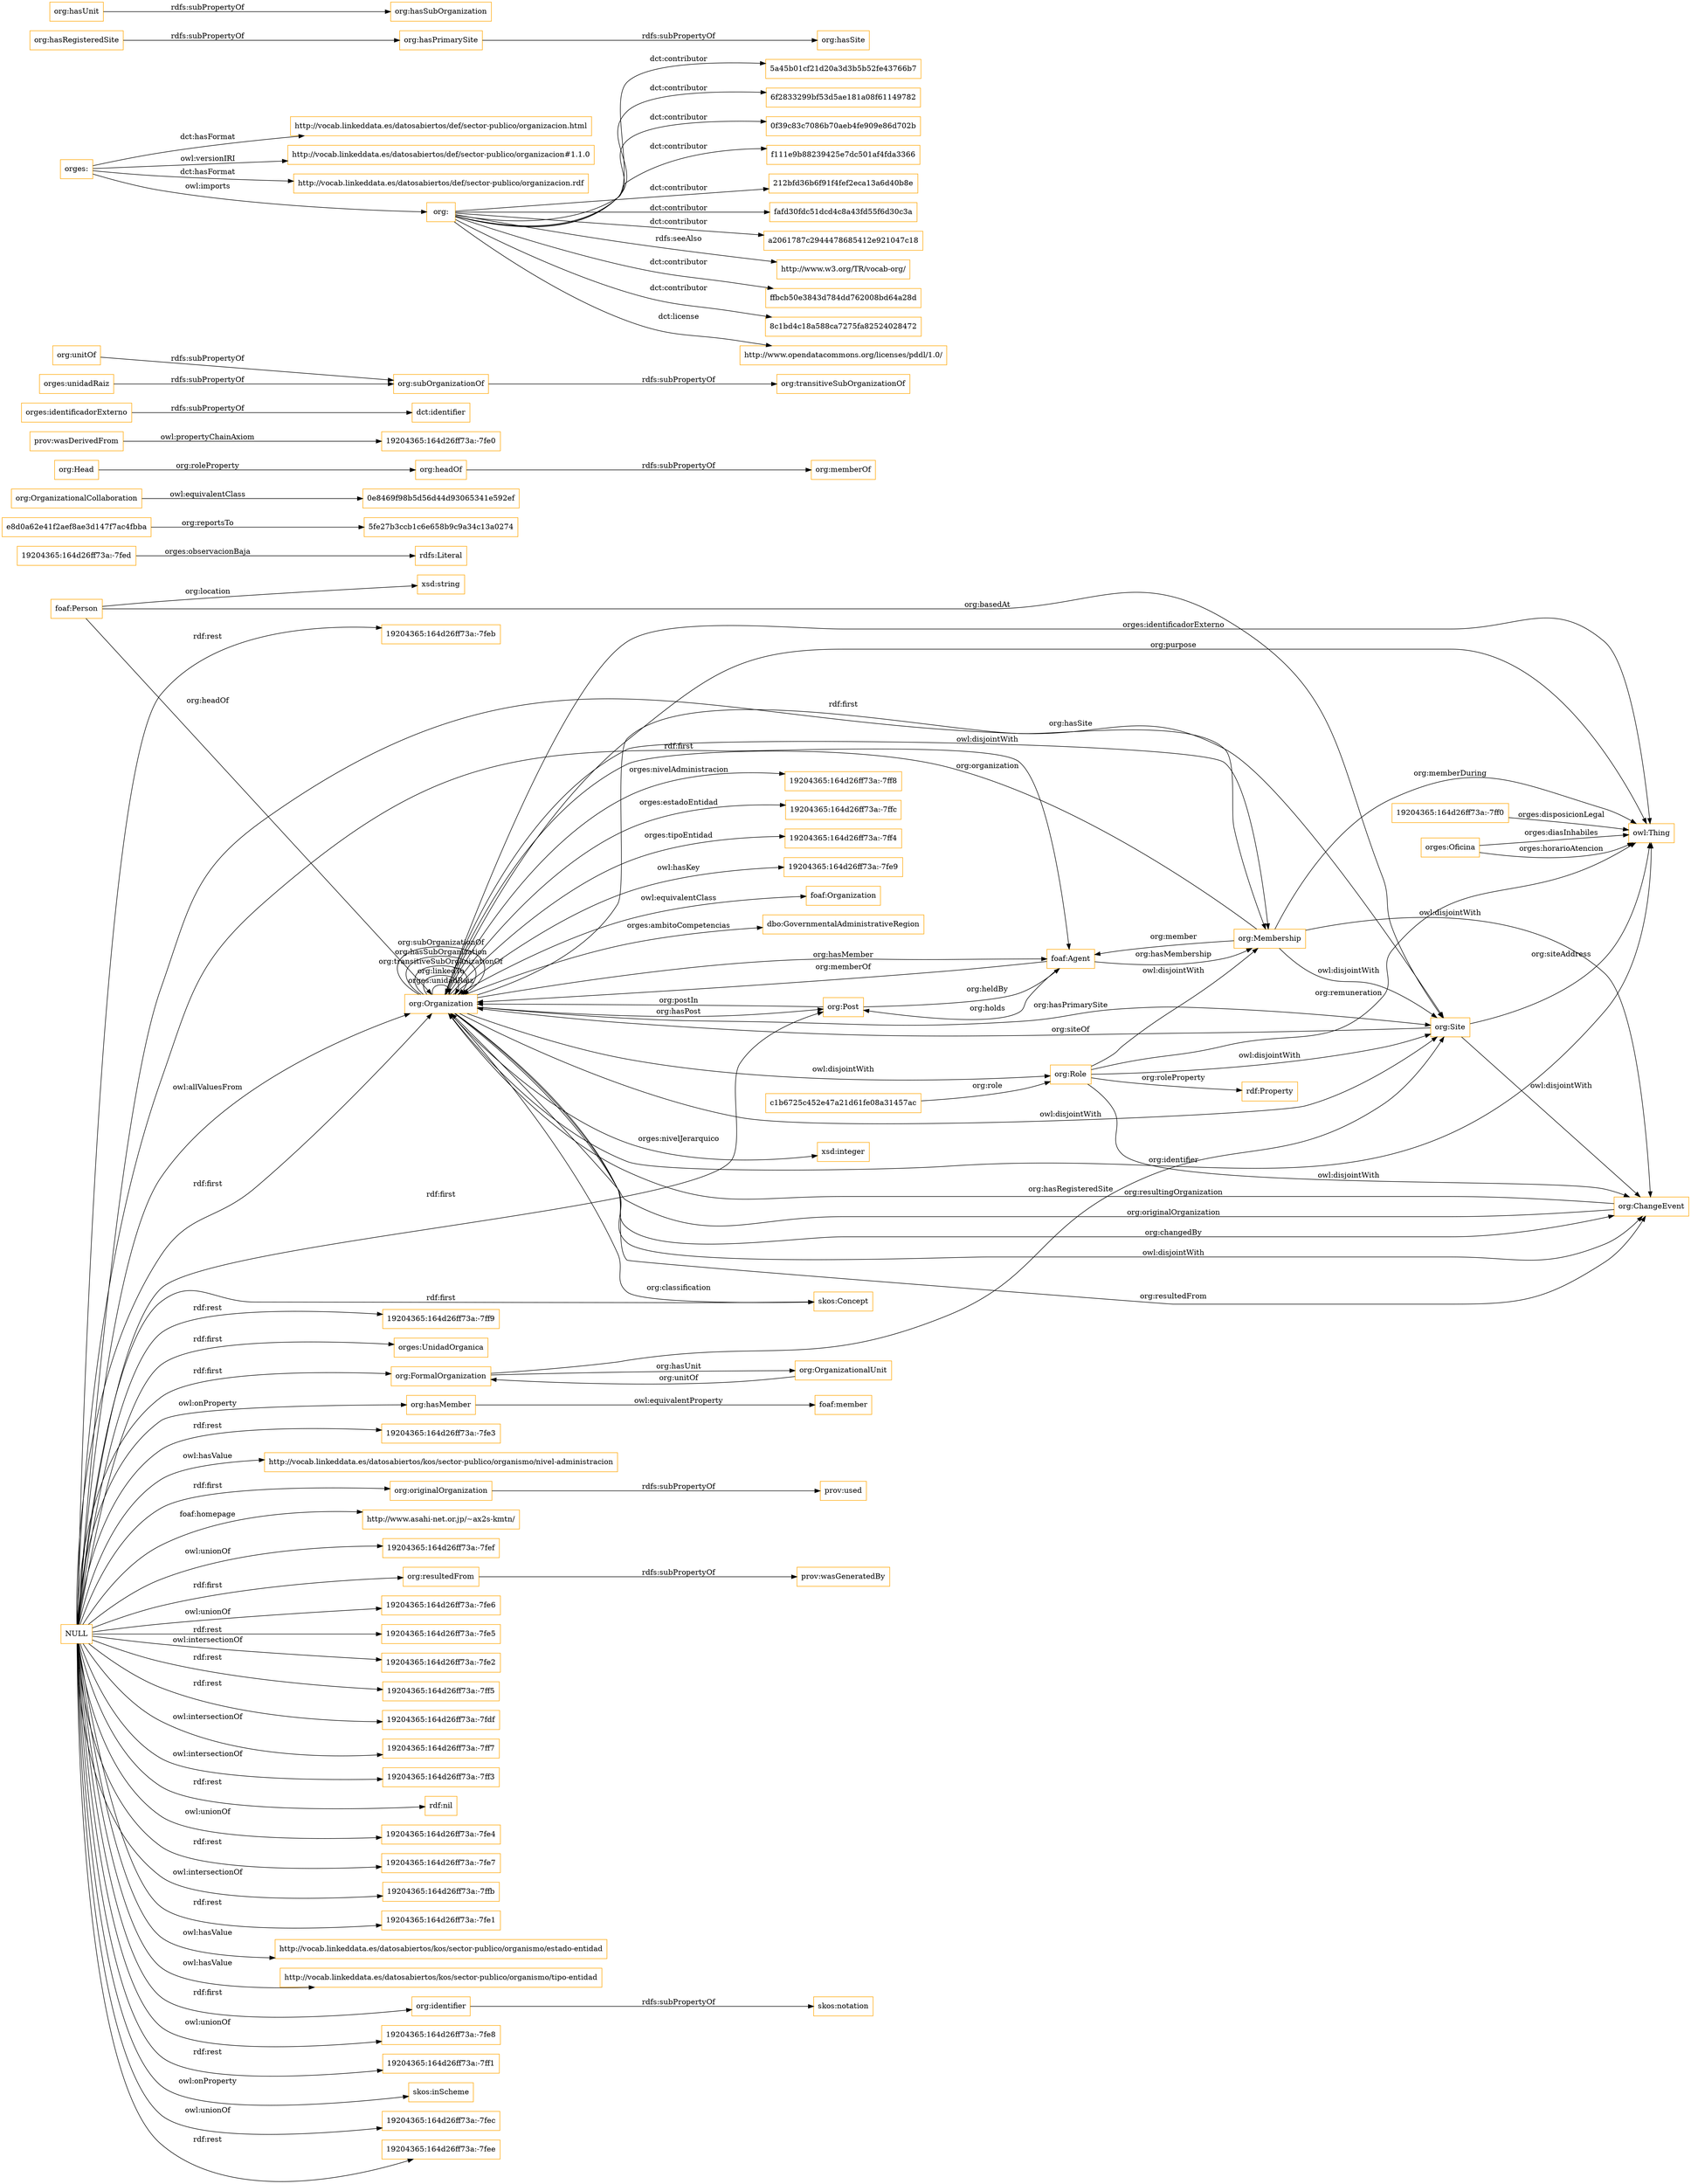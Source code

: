 digraph ar2dtool_diagram { 
rankdir=LR;
size="1501"
node [shape = rectangle, color="orange"]; "dbo:GovernmentalAdministrativeRegion" "19204365:164d26ff73a:-7ff8" "orges:UnidadOrganica" "19204365:164d26ff73a:-7ff0" "19204365:164d26ff73a:-7ffc" "19204365:164d26ff73a:-7ff4" "19204365:164d26ff73a:-7fed" "orges:Oficina" "org:Post" "5fe27b3ccb1c6e658b9c9a34c13a0274" "org:Site" "org:FormalOrganization" "0e8469f98b5d56d44d93065341e592ef" "org:OrganizationalCollaboration" "c1b6725c452e47a21d61fe08a31457ac" "org:Organization" "org:Role" "e8d0a62e41f2aef8ae3d147f7ac4fbba" "org:OrganizationalUnit" "org:ChangeEvent" "org:Membership" ; /*classes style*/
	"org:Role" -> "org:ChangeEvent" [ label = "owl:disjointWith" ];
	"org:Role" -> "org:Site" [ label = "owl:disjointWith" ];
	"org:Role" -> "org:Membership" [ label = "owl:disjointWith" ];
	"org:headOf" -> "org:memberOf" [ label = "rdfs:subPropertyOf" ];
	"prov:wasDerivedFrom" -> "19204365:164d26ff73a:-7fe0" [ label = "owl:propertyChainAxiom" ];
	"org:hasMember" -> "foaf:member" [ label = "owl:equivalentProperty" ];
	"org:Membership" -> "org:ChangeEvent" [ label = "owl:disjointWith" ];
	"org:Membership" -> "org:Site" [ label = "owl:disjointWith" ];
	"org:Organization" -> "org:Role" [ label = "owl:disjointWith" ];
	"org:Organization" -> "19204365:164d26ff73a:-7fe9" [ label = "owl:hasKey" ];
	"org:Organization" -> "org:ChangeEvent" [ label = "owl:disjointWith" ];
	"org:Organization" -> "foaf:Organization" [ label = "owl:equivalentClass" ];
	"org:Organization" -> "org:Membership" [ label = "owl:disjointWith" ];
	"org:Organization" -> "org:Site" [ label = "owl:disjointWith" ];
	"org:originalOrganization" -> "prov:used" [ label = "rdfs:subPropertyOf" ];
	"org:Site" -> "org:ChangeEvent" [ label = "owl:disjointWith" ];
	"orges:identificadorExterno" -> "dct:identifier" [ label = "rdfs:subPropertyOf" ];
	"org:subOrganizationOf" -> "org:transitiveSubOrganizationOf" [ label = "rdfs:subPropertyOf" ];
	"NULL" -> "19204365:164d26ff73a:-7fe3" [ label = "rdf:rest" ];
	"NULL" -> "http://vocab.linkeddata.es/datosabiertos/kos/sector-publico/organismo/nivel-administracion" [ label = "owl:hasValue" ];
	"NULL" -> "skos:Concept" [ label = "rdf:first" ];
	"NULL" -> "http://www.asahi-net.or.jp/~ax2s-kmtn/" [ label = "foaf:homepage" ];
	"NULL" -> "19204365:164d26ff73a:-7fef" [ label = "owl:unionOf" ];
	"NULL" -> "org:Organization" [ label = "owl:allValuesFrom" ];
	"NULL" -> "org:resultedFrom" [ label = "rdf:first" ];
	"NULL" -> "19204365:164d26ff73a:-7fe6" [ label = "owl:unionOf" ];
	"NULL" -> "19204365:164d26ff73a:-7fe5" [ label = "rdf:rest" ];
	"NULL" -> "org:hasMember" [ label = "owl:onProperty" ];
	"NULL" -> "19204365:164d26ff73a:-7fe2" [ label = "owl:intersectionOf" ];
	"NULL" -> "foaf:Agent" [ label = "rdf:first" ];
	"NULL" -> "org:originalOrganization" [ label = "rdf:first" ];
	"NULL" -> "19204365:164d26ff73a:-7ff5" [ label = "rdf:rest" ];
	"NULL" -> "19204365:164d26ff73a:-7fdf" [ label = "rdf:rest" ];
	"NULL" -> "19204365:164d26ff73a:-7ff7" [ label = "owl:intersectionOf" ];
	"NULL" -> "19204365:164d26ff73a:-7ff3" [ label = "owl:intersectionOf" ];
	"NULL" -> "orges:UnidadOrganica" [ label = "rdf:first" ];
	"NULL" -> "rdf:nil" [ label = "rdf:rest" ];
	"NULL" -> "19204365:164d26ff73a:-7fe4" [ label = "owl:unionOf" ];
	"NULL" -> "19204365:164d26ff73a:-7fe7" [ label = "rdf:rest" ];
	"NULL" -> "19204365:164d26ff73a:-7ffb" [ label = "owl:intersectionOf" ];
	"NULL" -> "19204365:164d26ff73a:-7fe1" [ label = "rdf:rest" ];
	"NULL" -> "http://vocab.linkeddata.es/datosabiertos/kos/sector-publico/organismo/estado-entidad" [ label = "owl:hasValue" ];
	"NULL" -> "http://vocab.linkeddata.es/datosabiertos/kos/sector-publico/organismo/tipo-entidad" [ label = "owl:hasValue" ];
	"NULL" -> "org:identifier" [ label = "rdf:first" ];
	"NULL" -> "19204365:164d26ff73a:-7fe8" [ label = "owl:unionOf" ];
	"NULL" -> "org:Post" [ label = "rdf:first" ];
	"NULL" -> "19204365:164d26ff73a:-7ff1" [ label = "rdf:rest" ];
	"NULL" -> "org:Membership" [ label = "rdf:first" ];
	"NULL" -> "skos:inScheme" [ label = "owl:onProperty" ];
	"NULL" -> "org:FormalOrganization" [ label = "rdf:first" ];
	"NULL" -> "19204365:164d26ff73a:-7fec" [ label = "owl:unionOf" ];
	"NULL" -> "19204365:164d26ff73a:-7fee" [ label = "rdf:rest" ];
	"NULL" -> "19204365:164d26ff73a:-7feb" [ label = "rdf:rest" ];
	"NULL" -> "org:Organization" [ label = "rdf:first" ];
	"NULL" -> "19204365:164d26ff73a:-7ff9" [ label = "rdf:rest" ];
	"orges:" -> "http://vocab.linkeddata.es/datosabiertos/def/sector-publico/organizacion.html" [ label = "dct:hasFormat" ];
	"orges:" -> "http://vocab.linkeddata.es/datosabiertos/def/sector-publico/organizacion#1.1.0" [ label = "owl:versionIRI" ];
	"orges:" -> "http://vocab.linkeddata.es/datosabiertos/def/sector-publico/organizacion.rdf" [ label = "dct:hasFormat" ];
	"orges:" -> "org:" [ label = "owl:imports" ];
	"org:resultedFrom" -> "prov:wasGeneratedBy" [ label = "rdfs:subPropertyOf" ];
	"org:Head" -> "org:headOf" [ label = "org:roleProperty" ];
	"org:" -> "5a45b01cf21d20a3d3b5b52fe43766b7" [ label = "dct:contributor" ];
	"org:" -> "6f2833299bf53d5ae181a08f61149782" [ label = "dct:contributor" ];
	"org:" -> "0f39c83c7086b70aeb4fe909e86d702b" [ label = "dct:contributor" ];
	"org:" -> "f111e9b88239425e7dc501af4fda3366" [ label = "dct:contributor" ];
	"org:" -> "212bfd36b6f91f4fef2eca13a6d40b8e" [ label = "dct:contributor" ];
	"org:" -> "fafd30fdc51dcd4c8a43fd55f6d30c3a" [ label = "dct:contributor" ];
	"org:" -> "a2061787c2944478685412e921047c18" [ label = "dct:contributor" ];
	"org:" -> "http://www.w3.org/TR/vocab-org/" [ label = "rdfs:seeAlso" ];
	"org:" -> "ffbcb50e3843d784dd762008bd64a28d" [ label = "dct:contributor" ];
	"org:" -> "8c1bd4c18a588ca7275fa82524028472" [ label = "dct:contributor" ];
	"org:" -> "http://www.opendatacommons.org/licenses/pddl/1.0/" [ label = "dct:license" ];
	"org:OrganizationalCollaboration" -> "0e8469f98b5d56d44d93065341e592ef" [ label = "owl:equivalentClass" ];
	"org:hasRegisteredSite" -> "org:hasPrimarySite" [ label = "rdfs:subPropertyOf" ];
	"org:hasPrimarySite" -> "org:hasSite" [ label = "rdfs:subPropertyOf" ];
	"org:unitOf" -> "org:subOrganizationOf" [ label = "rdfs:subPropertyOf" ];
	"org:identifier" -> "skos:notation" [ label = "rdfs:subPropertyOf" ];
	"orges:unidadRaiz" -> "org:subOrganizationOf" [ label = "rdfs:subPropertyOf" ];
	"org:hasUnit" -> "org:hasSubOrganization" [ label = "rdfs:subPropertyOf" ];
	"org:Organization" -> "org:Organization" [ label = "orges:unidadRaiz" ];
	"org:FormalOrganization" -> "org:Site" [ label = "org:hasRegisteredSite" ];
	"19204365:164d26ff73a:-7ff0" -> "owl:Thing" [ label = "orges:disposicionLegal" ];
	"org:Post" -> "org:Organization" [ label = "org:postIn" ];
	"org:Site" -> "owl:Thing" [ label = "org:siteAddress" ];
	"org:FormalOrganization" -> "org:OrganizationalUnit" [ label = "org:hasUnit" ];
	"org:Organization" -> "org:Site" [ label = "org:hasSite" ];
	"org:ChangeEvent" -> "org:Organization" [ label = "org:resultingOrganization" ];
	"e8d0a62e41f2aef8ae3d147f7ac4fbba" -> "5fe27b3ccb1c6e658b9c9a34c13a0274" [ label = "org:reportsTo" ];
	"foaf:Agent" -> "org:Organization" [ label = "org:memberOf" ];
	"org:Organization" -> "owl:Thing" [ label = "org:identifier" ];
	"org:Organization" -> "skos:Concept" [ label = "org:classification" ];
	"foaf:Person" -> "org:Organization" [ label = "org:headOf" ];
	"foaf:Agent" -> "org:Membership" [ label = "org:hasMembership" ];
	"org:Organization" -> "org:Post" [ label = "org:hasPost" ];
	"org:Membership" -> "org:Organization" [ label = "org:organization" ];
	"org:Organization" -> "xsd:integer" [ label = "orges:nivelJerarquico" ];
	"org:ChangeEvent" -> "org:Organization" [ label = "org:originalOrganization" ];
	"org:Organization" -> "org:ChangeEvent" [ label = "org:resultedFrom" ];
	"orges:Oficina" -> "owl:Thing" [ label = "orges:horarioAtencion" ];
	"org:Membership" -> "owl:Thing" [ label = "org:memberDuring" ];
	"c1b6725c452e47a21d61fe08a31457ac" -> "org:Role" [ label = "org:role" ];
	"org:Organization" -> "19204365:164d26ff73a:-7ff8" [ label = "orges:nivelAdministracion" ];
	"org:Organization" -> "19204365:164d26ff73a:-7ff4" [ label = "orges:tipoEntidad" ];
	"org:Organization" -> "org:Site" [ label = "org:hasPrimarySite" ];
	"org:Organization" -> "org:Organization" [ label = "org:linkedTo" ];
	"org:Site" -> "org:Organization" [ label = "org:siteOf" ];
	"org:Organization" -> "foaf:Agent" [ label = "org:hasMember" ];
	"org:Organization" -> "org:Organization" [ label = "org:transitiveSubOrganizationOf" ];
	"19204365:164d26ff73a:-7fed" -> "rdfs:Literal" [ label = "orges:observacionBaja" ];
	"org:Membership" -> "foaf:Agent" [ label = "org:member" ];
	"orges:Oficina" -> "owl:Thing" [ label = "orges:diasInhabiles" ];
	"org:Organization" -> "org:Organization" [ label = "org:hasSubOrganization" ];
	"org:Organization" -> "owl:Thing" [ label = "orges:identificadorExterno" ];
	"foaf:Person" -> "xsd:string" [ label = "org:location" ];
	"org:Organization" -> "dbo:GovernmentalAdministrativeRegion" [ label = "orges:ambitoCompetencias" ];
	"foaf:Person" -> "org:Site" [ label = "org:basedAt" ];
	"org:Role" -> "owl:Thing" [ label = "org:remuneration" ];
	"org:Organization" -> "org:ChangeEvent" [ label = "org:changedBy" ];
	"org:OrganizationalUnit" -> "org:FormalOrganization" [ label = "org:unitOf" ];
	"org:Post" -> "foaf:Agent" [ label = "org:heldBy" ];
	"org:Role" -> "rdf:Property" [ label = "org:roleProperty" ];
	"org:Organization" -> "owl:Thing" [ label = "org:purpose" ];
	"org:Organization" -> "19204365:164d26ff73a:-7ffc" [ label = "orges:estadoEntidad" ];
	"foaf:Agent" -> "org:Post" [ label = "org:holds" ];
	"org:Organization" -> "org:Organization" [ label = "org:subOrganizationOf" ];

}
